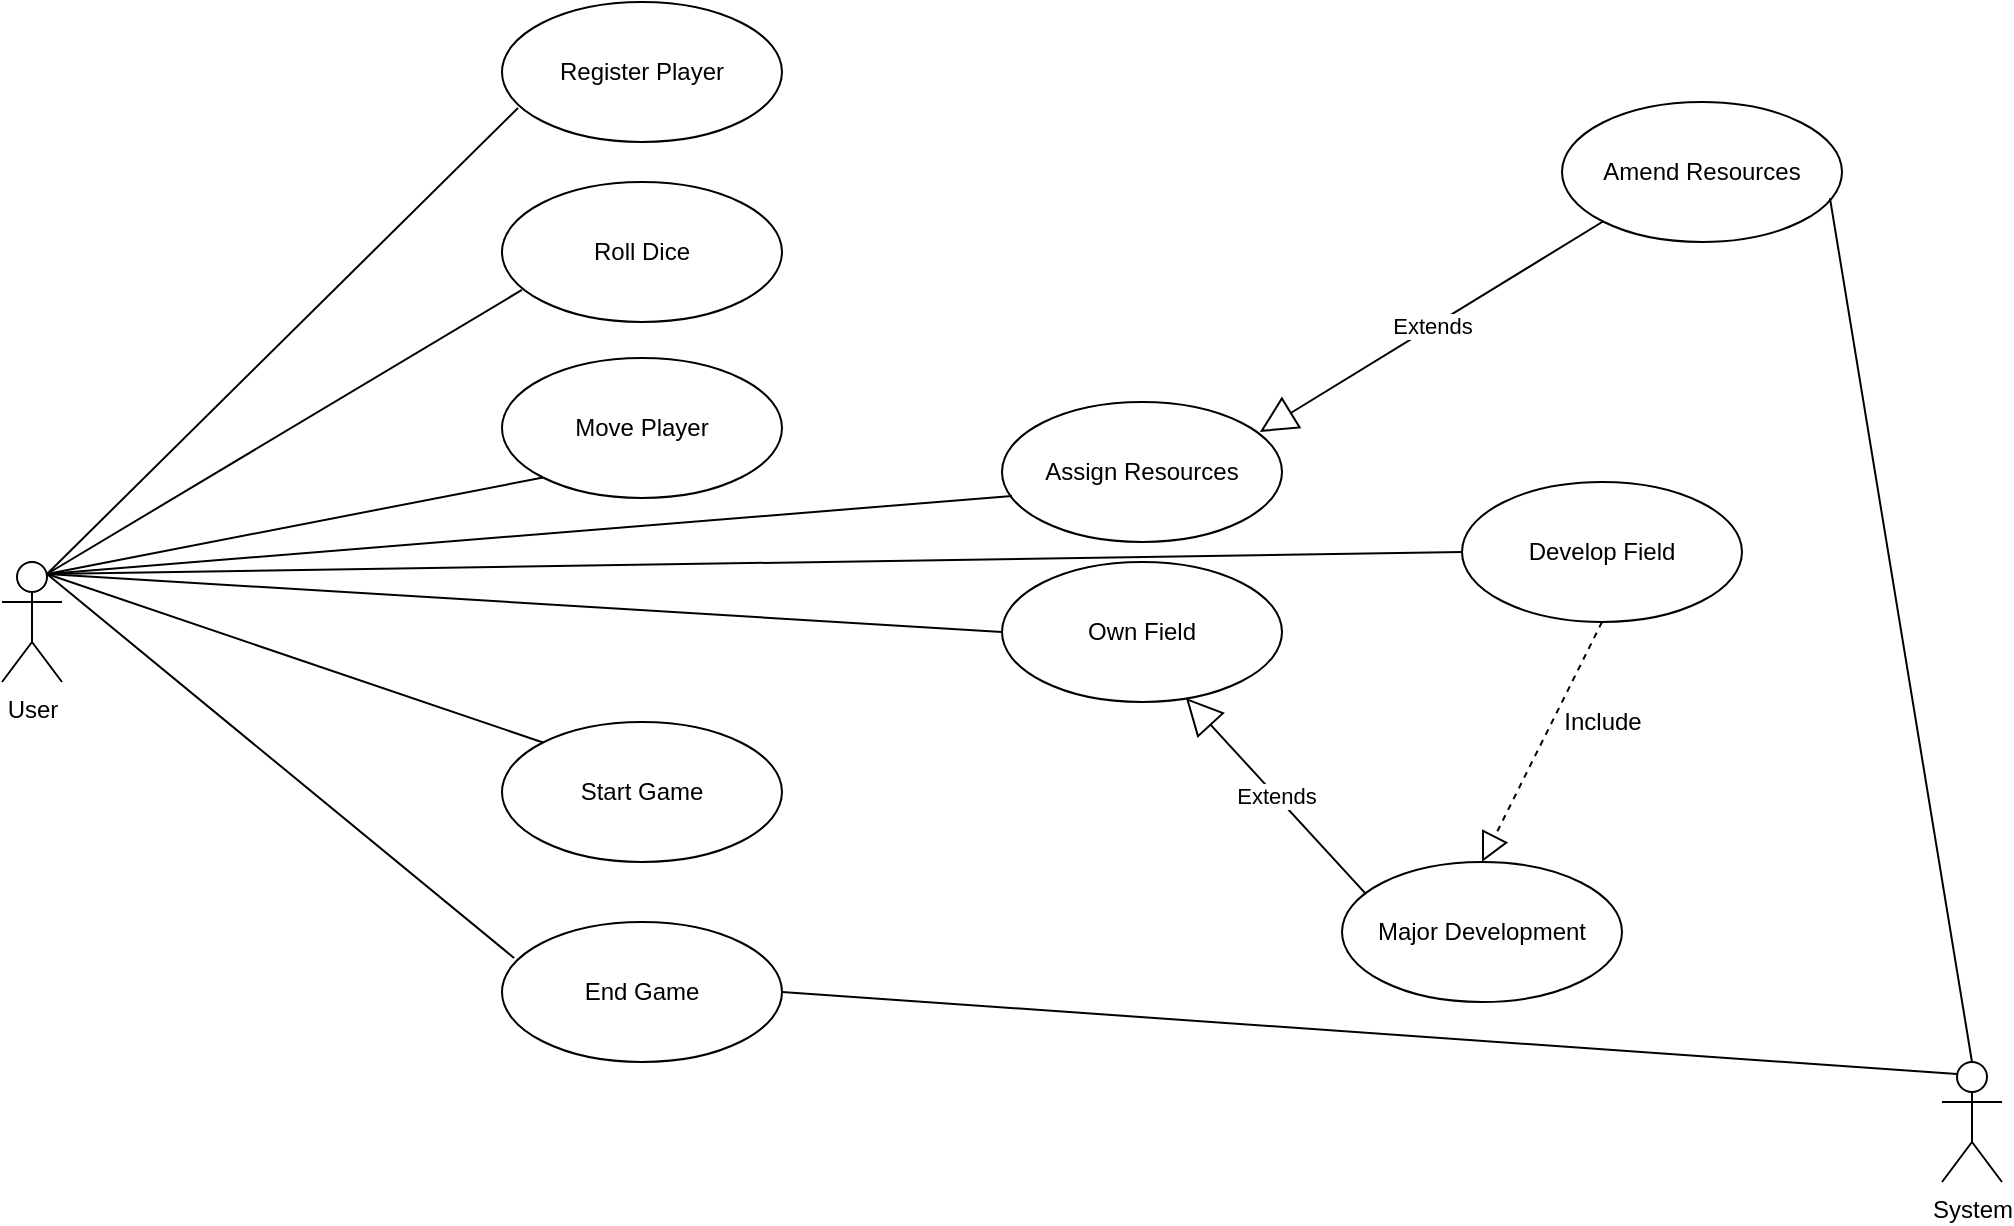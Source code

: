<mxfile version="12.5.8" type="github"><diagram name="Page-1" id="e7e014a7-5840-1c2e-5031-d8a46d1fe8dd"><mxGraphModel dx="1094" dy="419" grid="1" gridSize="10" guides="1" tooltips="1" connect="1" arrows="1" fold="1" page="1" pageScale="1" pageWidth="1169" pageHeight="826" background="#ffffff" math="0" shadow="0"><root><mxCell id="0"/><mxCell id="1" parent="0"/><mxCell id="HxIbAEXiz7119dB7kbYL-41" value="User&lt;br&gt;" style="shape=umlActor;verticalLabelPosition=bottom;labelBackgroundColor=#ffffff;verticalAlign=top;html=1;" vertex="1" parent="1"><mxGeometry x="70" y="480" width="30" height="60" as="geometry"/></mxCell><mxCell id="HxIbAEXiz7119dB7kbYL-42" value="Register Player" style="ellipse;whiteSpace=wrap;html=1;" vertex="1" parent="1"><mxGeometry x="320" y="200" width="140" height="70" as="geometry"/></mxCell><mxCell id="HxIbAEXiz7119dB7kbYL-43" value="Roll Dice" style="ellipse;whiteSpace=wrap;html=1;" vertex="1" parent="1"><mxGeometry x="320" y="290" width="140" height="70" as="geometry"/></mxCell><mxCell id="HxIbAEXiz7119dB7kbYL-44" value="Move Player" style="ellipse;whiteSpace=wrap;html=1;" vertex="1" parent="1"><mxGeometry x="320" y="378" width="140" height="70" as="geometry"/></mxCell><mxCell id="HxIbAEXiz7119dB7kbYL-49" value="" style="endArrow=none;html=1;entryX=0.057;entryY=0.757;entryDx=0;entryDy=0;entryPerimeter=0;exitX=0.75;exitY=0.1;exitDx=0;exitDy=0;exitPerimeter=0;" edge="1" parent="1" source="HxIbAEXiz7119dB7kbYL-41" target="HxIbAEXiz7119dB7kbYL-42"><mxGeometry width="50" height="50" relative="1" as="geometry"><mxPoint x="100" y="630" as="sourcePoint"/><mxPoint x="150" y="580" as="targetPoint"/></mxGeometry></mxCell><mxCell id="HxIbAEXiz7119dB7kbYL-50" value="" style="endArrow=none;html=1;entryX=0.071;entryY=0.771;entryDx=0;entryDy=0;entryPerimeter=0;exitX=0.75;exitY=0.1;exitDx=0;exitDy=0;exitPerimeter=0;" edge="1" parent="1" source="HxIbAEXiz7119dB7kbYL-41" target="HxIbAEXiz7119dB7kbYL-43"><mxGeometry width="50" height="50" relative="1" as="geometry"><mxPoint x="100" y="630" as="sourcePoint"/><mxPoint x="170" y="570" as="targetPoint"/></mxGeometry></mxCell><mxCell id="HxIbAEXiz7119dB7kbYL-51" value="" style="endArrow=none;html=1;entryX=0;entryY=1;entryDx=0;entryDy=0;exitX=0.75;exitY=0.1;exitDx=0;exitDy=0;exitPerimeter=0;" edge="1" parent="1" source="HxIbAEXiz7119dB7kbYL-41" target="HxIbAEXiz7119dB7kbYL-44"><mxGeometry width="50" height="50" relative="1" as="geometry"><mxPoint x="80" y="630" as="sourcePoint"/><mxPoint x="230" y="560" as="targetPoint"/></mxGeometry></mxCell><mxCell id="HxIbAEXiz7119dB7kbYL-52" value="Assign Resources" style="ellipse;whiteSpace=wrap;html=1;" vertex="1" parent="1"><mxGeometry x="570" y="400" width="140" height="70" as="geometry"/></mxCell><mxCell id="HxIbAEXiz7119dB7kbYL-53" value="" style="endArrow=none;html=1;entryX=0.036;entryY=0.671;entryDx=0;entryDy=0;entryPerimeter=0;exitX=0.75;exitY=0.1;exitDx=0;exitDy=0;exitPerimeter=0;" edge="1" parent="1" source="HxIbAEXiz7119dB7kbYL-41" target="HxIbAEXiz7119dB7kbYL-52"><mxGeometry width="50" height="50" relative="1" as="geometry"><mxPoint x="100" y="630" as="sourcePoint"/><mxPoint x="270" y="590" as="targetPoint"/></mxGeometry></mxCell><mxCell id="HxIbAEXiz7119dB7kbYL-54" value="Amend Resources" style="ellipse;whiteSpace=wrap;html=1;" vertex="1" parent="1"><mxGeometry x="850" y="250" width="140" height="70" as="geometry"/></mxCell><mxCell id="HxIbAEXiz7119dB7kbYL-55" value="Extends" style="endArrow=block;endSize=16;endFill=0;html=1;exitX=0;exitY=1;exitDx=0;exitDy=0;entryX=0.921;entryY=0.214;entryDx=0;entryDy=0;entryPerimeter=0;" edge="1" parent="1" source="HxIbAEXiz7119dB7kbYL-54" target="HxIbAEXiz7119dB7kbYL-52"><mxGeometry width="160" relative="1" as="geometry"><mxPoint x="650" y="370" as="sourcePoint"/><mxPoint x="810" y="370" as="targetPoint"/></mxGeometry></mxCell><mxCell id="HxIbAEXiz7119dB7kbYL-56" value="Own Field" style="ellipse;whiteSpace=wrap;html=1;" vertex="1" parent="1"><mxGeometry x="570" y="480" width="140" height="70" as="geometry"/></mxCell><mxCell id="HxIbAEXiz7119dB7kbYL-57" value="" style="endArrow=none;html=1;entryX=0;entryY=0.5;entryDx=0;entryDy=0;exitX=0.75;exitY=0.1;exitDx=0;exitDy=0;exitPerimeter=0;" edge="1" parent="1" source="HxIbAEXiz7119dB7kbYL-41" target="HxIbAEXiz7119dB7kbYL-56"><mxGeometry width="50" height="50" relative="1" as="geometry"><mxPoint x="100" y="630" as="sourcePoint"/><mxPoint x="110" y="720" as="targetPoint"/></mxGeometry></mxCell><mxCell id="HxIbAEXiz7119dB7kbYL-61" value="Start Game" style="ellipse;whiteSpace=wrap;html=1;" vertex="1" parent="1"><mxGeometry x="320" y="560" width="140" height="70" as="geometry"/></mxCell><mxCell id="HxIbAEXiz7119dB7kbYL-62" value="" style="endArrow=none;html=1;entryX=0;entryY=0;entryDx=0;entryDy=0;exitX=0.75;exitY=0.1;exitDx=0;exitDy=0;exitPerimeter=0;" edge="1" parent="1" source="HxIbAEXiz7119dB7kbYL-41" target="HxIbAEXiz7119dB7kbYL-61"><mxGeometry width="50" height="50" relative="1" as="geometry"><mxPoint x="70" y="700" as="sourcePoint"/><mxPoint x="120" y="650" as="targetPoint"/></mxGeometry></mxCell><mxCell id="HxIbAEXiz7119dB7kbYL-64" value="Develop Field" style="ellipse;whiteSpace=wrap;html=1;" vertex="1" parent="1"><mxGeometry x="800" y="440" width="140" height="70" as="geometry"/></mxCell><mxCell id="HxIbAEXiz7119dB7kbYL-65" value="End Game" style="ellipse;whiteSpace=wrap;html=1;" vertex="1" parent="1"><mxGeometry x="320" y="660" width="140" height="70" as="geometry"/></mxCell><mxCell id="HxIbAEXiz7119dB7kbYL-66" value="" style="endArrow=none;html=1;entryX=0;entryY=0.5;entryDx=0;entryDy=0;exitX=0.75;exitY=0.1;exitDx=0;exitDy=0;exitPerimeter=0;" edge="1" parent="1" source="HxIbAEXiz7119dB7kbYL-41" target="HxIbAEXiz7119dB7kbYL-64"><mxGeometry width="50" height="50" relative="1" as="geometry"><mxPoint x="520" y="550" as="sourcePoint"/><mxPoint x="570" y="500" as="targetPoint"/></mxGeometry></mxCell><mxCell id="HxIbAEXiz7119dB7kbYL-67" value="" style="endArrow=none;html=1;exitX=0.75;exitY=0.1;exitDx=0;exitDy=0;exitPerimeter=0;entryX=0.043;entryY=0.257;entryDx=0;entryDy=0;entryPerimeter=0;" edge="1" parent="1" source="HxIbAEXiz7119dB7kbYL-41" target="HxIbAEXiz7119dB7kbYL-65"><mxGeometry width="50" height="50" relative="1" as="geometry"><mxPoint x="70" y="810" as="sourcePoint"/><mxPoint x="330" y="689" as="targetPoint"/></mxGeometry></mxCell><mxCell id="HxIbAEXiz7119dB7kbYL-68" value="Major Development" style="ellipse;whiteSpace=wrap;html=1;" vertex="1" parent="1"><mxGeometry x="740" y="630" width="140" height="70" as="geometry"/></mxCell><mxCell id="HxIbAEXiz7119dB7kbYL-69" value="System" style="shape=umlActor;verticalLabelPosition=bottom;labelBackgroundColor=#ffffff;verticalAlign=top;html=1;" vertex="1" parent="1"><mxGeometry x="1040" y="730" width="30" height="60" as="geometry"/></mxCell><mxCell id="HxIbAEXiz7119dB7kbYL-70" value="" style="endArrow=none;html=1;entryX=0.25;entryY=0.1;entryDx=0;entryDy=0;entryPerimeter=0;exitX=1;exitY=0.5;exitDx=0;exitDy=0;" edge="1" parent="1" source="HxIbAEXiz7119dB7kbYL-65" target="HxIbAEXiz7119dB7kbYL-69"><mxGeometry width="50" height="50" relative="1" as="geometry"><mxPoint x="660" y="750" as="sourcePoint"/><mxPoint x="710" y="700" as="targetPoint"/></mxGeometry></mxCell><mxCell id="HxIbAEXiz7119dB7kbYL-72" value="" style="endArrow=none;html=1;entryX=0.5;entryY=0;entryDx=0;entryDy=0;entryPerimeter=0;exitX=0.957;exitY=0.686;exitDx=0;exitDy=0;exitPerimeter=0;" edge="1" parent="1" source="HxIbAEXiz7119dB7kbYL-54" target="HxIbAEXiz7119dB7kbYL-69"><mxGeometry width="50" height="50" relative="1" as="geometry"><mxPoint x="980" y="500" as="sourcePoint"/><mxPoint x="1030" y="450" as="targetPoint"/></mxGeometry></mxCell><mxCell id="HxIbAEXiz7119dB7kbYL-76" value="" style="endArrow=block;dashed=1;endFill=0;endSize=12;html=1;exitX=0.5;exitY=1;exitDx=0;exitDy=0;entryX=0.5;entryY=0;entryDx=0;entryDy=0;" edge="1" parent="1" source="HxIbAEXiz7119dB7kbYL-64" target="HxIbAEXiz7119dB7kbYL-68"><mxGeometry width="160" relative="1" as="geometry"><mxPoint x="610" y="590" as="sourcePoint"/><mxPoint x="770" y="590" as="targetPoint"/></mxGeometry></mxCell><mxCell id="HxIbAEXiz7119dB7kbYL-78" value="Include" style="text;html=1;align=center;verticalAlign=middle;resizable=0;points=[];autosize=1;" vertex="1" parent="1"><mxGeometry x="845" y="550" width="50" height="20" as="geometry"/></mxCell><mxCell id="HxIbAEXiz7119dB7kbYL-79" value="Extends" style="endArrow=block;endSize=16;endFill=0;html=1;exitX=0.086;exitY=0.229;exitDx=0;exitDy=0;exitPerimeter=0;entryX=0.657;entryY=0.971;entryDx=0;entryDy=0;entryPerimeter=0;" edge="1" parent="1" source="HxIbAEXiz7119dB7kbYL-68" target="HxIbAEXiz7119dB7kbYL-56"><mxGeometry width="160" relative="1" as="geometry"><mxPoint x="560" y="580" as="sourcePoint"/><mxPoint x="720" y="580" as="targetPoint"/></mxGeometry></mxCell></root></mxGraphModel></diagram></mxfile>